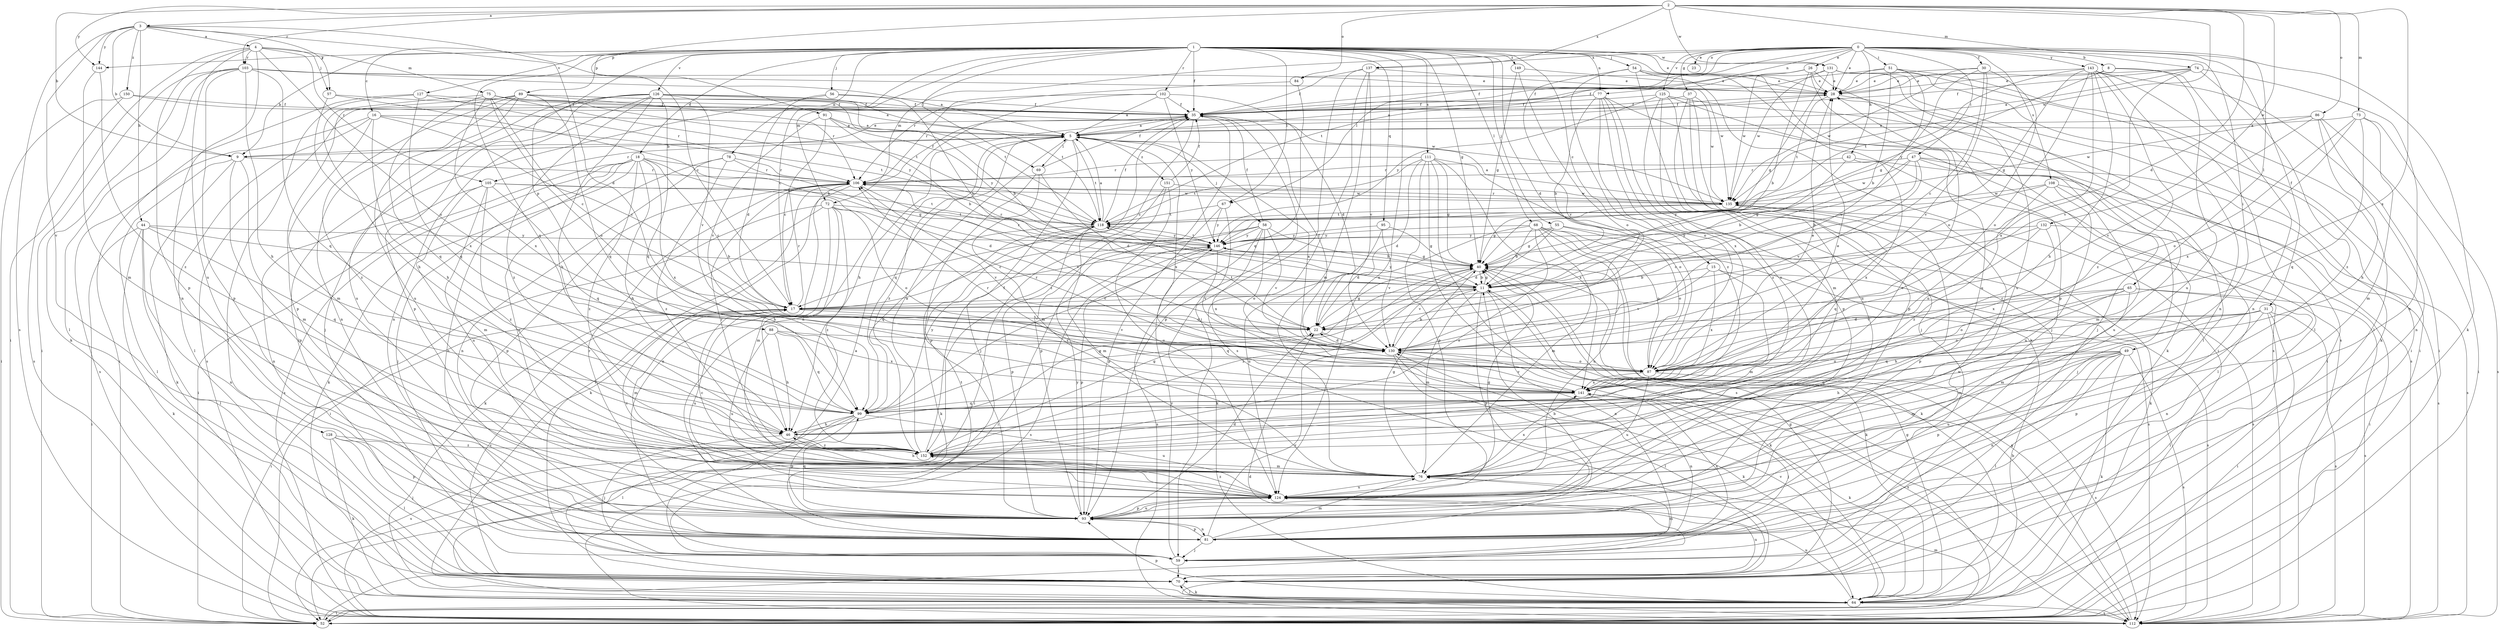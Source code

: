 strict digraph  {
0;
1;
2;
3;
4;
5;
8;
9;
11;
15;
16;
17;
18;
22;
23;
26;
28;
30;
31;
35;
37;
40;
42;
44;
46;
47;
49;
51;
52;
54;
55;
56;
57;
58;
59;
64;
65;
67;
68;
69;
70;
72;
73;
74;
75;
76;
77;
78;
81;
84;
86;
87;
88;
89;
91;
93;
95;
99;
102;
103;
105;
106;
108;
111;
112;
118;
124;
125;
126;
127;
128;
130;
131;
132;
135;
137;
141;
143;
144;
146;
149;
150;
151;
152;
0 -> 8  [label=b];
0 -> 23  [label=e];
0 -> 26  [label=e];
0 -> 28  [label=e];
0 -> 30  [label=f];
0 -> 31  [label=f];
0 -> 37  [label=g];
0 -> 42  [label=h];
0 -> 47  [label=i];
0 -> 49  [label=i];
0 -> 51  [label=i];
0 -> 64  [label=k];
0 -> 65  [label=l];
0 -> 67  [label=l];
0 -> 72  [label=m];
0 -> 77  [label=n];
0 -> 84  [label=o];
0 -> 108  [label=s];
0 -> 118  [label=t];
0 -> 125  [label=v];
0 -> 137  [label=x];
0 -> 143  [label=y];
1 -> 9  [label=b];
1 -> 15  [label=c];
1 -> 16  [label=c];
1 -> 17  [label=c];
1 -> 18  [label=d];
1 -> 22  [label=d];
1 -> 28  [label=e];
1 -> 35  [label=f];
1 -> 40  [label=g];
1 -> 54  [label=j];
1 -> 55  [label=j];
1 -> 56  [label=j];
1 -> 67  [label=l];
1 -> 68  [label=l];
1 -> 69  [label=l];
1 -> 72  [label=m];
1 -> 77  [label=n];
1 -> 78  [label=n];
1 -> 88  [label=p];
1 -> 89  [label=p];
1 -> 95  [label=q];
1 -> 99  [label=q];
1 -> 102  [label=r];
1 -> 111  [label=s];
1 -> 112  [label=s];
1 -> 124  [label=u];
1 -> 126  [label=v];
1 -> 127  [label=v];
1 -> 131  [label=w];
1 -> 144  [label=y];
1 -> 149  [label=z];
2 -> 3  [label=a];
2 -> 9  [label=b];
2 -> 22  [label=d];
2 -> 73  [label=m];
2 -> 74  [label=m];
2 -> 84  [label=o];
2 -> 86  [label=o];
2 -> 91  [label=p];
2 -> 103  [label=r];
2 -> 131  [label=w];
2 -> 132  [label=w];
2 -> 135  [label=w];
2 -> 137  [label=x];
2 -> 141  [label=x];
2 -> 144  [label=y];
3 -> 4  [label=a];
3 -> 9  [label=b];
3 -> 17  [label=c];
3 -> 22  [label=d];
3 -> 44  [label=h];
3 -> 57  [label=j];
3 -> 112  [label=s];
3 -> 128  [label=v];
3 -> 144  [label=y];
3 -> 150  [label=z];
4 -> 52  [label=i];
4 -> 57  [label=j];
4 -> 75  [label=m];
4 -> 81  [label=n];
4 -> 87  [label=o];
4 -> 93  [label=p];
4 -> 103  [label=r];
4 -> 105  [label=r];
4 -> 124  [label=u];
5 -> 9  [label=b];
5 -> 58  [label=j];
5 -> 59  [label=j];
5 -> 69  [label=l];
5 -> 99  [label=q];
5 -> 105  [label=r];
5 -> 118  [label=t];
5 -> 141  [label=x];
5 -> 151  [label=z];
5 -> 152  [label=z];
8 -> 28  [label=e];
8 -> 81  [label=n];
8 -> 124  [label=u];
8 -> 146  [label=y];
9 -> 28  [label=e];
9 -> 64  [label=k];
9 -> 70  [label=l];
9 -> 76  [label=m];
9 -> 93  [label=p];
9 -> 106  [label=r];
11 -> 17  [label=c];
11 -> 40  [label=g];
11 -> 64  [label=k];
11 -> 76  [label=m];
11 -> 81  [label=n];
11 -> 93  [label=p];
11 -> 99  [label=q];
11 -> 146  [label=y];
15 -> 11  [label=b];
15 -> 76  [label=m];
15 -> 112  [label=s];
15 -> 130  [label=v];
15 -> 141  [label=x];
16 -> 5  [label=a];
16 -> 17  [label=c];
16 -> 46  [label=h];
16 -> 70  [label=l];
16 -> 76  [label=m];
16 -> 112  [label=s];
16 -> 118  [label=t];
17 -> 22  [label=d];
17 -> 52  [label=i];
17 -> 76  [label=m];
17 -> 106  [label=r];
17 -> 124  [label=u];
17 -> 130  [label=v];
18 -> 17  [label=c];
18 -> 22  [label=d];
18 -> 46  [label=h];
18 -> 52  [label=i];
18 -> 59  [label=j];
18 -> 64  [label=k];
18 -> 81  [label=n];
18 -> 106  [label=r];
18 -> 112  [label=s];
18 -> 141  [label=x];
18 -> 152  [label=z];
22 -> 40  [label=g];
22 -> 118  [label=t];
22 -> 130  [label=v];
26 -> 11  [label=b];
26 -> 28  [label=e];
26 -> 35  [label=f];
26 -> 93  [label=p];
26 -> 124  [label=u];
26 -> 135  [label=w];
28 -> 35  [label=f];
28 -> 59  [label=j];
28 -> 70  [label=l];
28 -> 118  [label=t];
30 -> 17  [label=c];
30 -> 28  [label=e];
30 -> 40  [label=g];
30 -> 87  [label=o];
30 -> 130  [label=v];
30 -> 135  [label=w];
31 -> 22  [label=d];
31 -> 52  [label=i];
31 -> 70  [label=l];
31 -> 76  [label=m];
31 -> 87  [label=o];
31 -> 93  [label=p];
31 -> 99  [label=q];
31 -> 112  [label=s];
35 -> 5  [label=a];
35 -> 17  [label=c];
35 -> 46  [label=h];
35 -> 93  [label=p];
35 -> 152  [label=z];
37 -> 35  [label=f];
37 -> 59  [label=j];
37 -> 93  [label=p];
37 -> 124  [label=u];
37 -> 135  [label=w];
40 -> 11  [label=b];
40 -> 64  [label=k];
40 -> 106  [label=r];
40 -> 130  [label=v];
40 -> 152  [label=z];
42 -> 11  [label=b];
42 -> 70  [label=l];
42 -> 106  [label=r];
42 -> 141  [label=x];
44 -> 11  [label=b];
44 -> 52  [label=i];
44 -> 64  [label=k];
44 -> 70  [label=l];
44 -> 81  [label=n];
44 -> 99  [label=q];
44 -> 146  [label=y];
46 -> 40  [label=g];
46 -> 59  [label=j];
46 -> 152  [label=z];
47 -> 11  [label=b];
47 -> 40  [label=g];
47 -> 76  [label=m];
47 -> 106  [label=r];
47 -> 112  [label=s];
47 -> 124  [label=u];
47 -> 130  [label=v];
47 -> 135  [label=w];
49 -> 46  [label=h];
49 -> 64  [label=k];
49 -> 70  [label=l];
49 -> 76  [label=m];
49 -> 81  [label=n];
49 -> 87  [label=o];
49 -> 93  [label=p];
49 -> 99  [label=q];
49 -> 112  [label=s];
49 -> 124  [label=u];
51 -> 11  [label=b];
51 -> 28  [label=e];
51 -> 35  [label=f];
51 -> 52  [label=i];
51 -> 70  [label=l];
51 -> 130  [label=v];
52 -> 22  [label=d];
52 -> 76  [label=m];
54 -> 28  [label=e];
54 -> 52  [label=i];
54 -> 64  [label=k];
54 -> 112  [label=s];
54 -> 130  [label=v];
54 -> 152  [label=z];
55 -> 22  [label=d];
55 -> 40  [label=g];
55 -> 87  [label=o];
55 -> 112  [label=s];
55 -> 146  [label=y];
56 -> 11  [label=b];
56 -> 22  [label=d];
56 -> 35  [label=f];
56 -> 124  [label=u];
57 -> 11  [label=b];
57 -> 35  [label=f];
57 -> 141  [label=x];
58 -> 11  [label=b];
58 -> 17  [label=c];
58 -> 35  [label=f];
58 -> 52  [label=i];
58 -> 87  [label=o];
58 -> 112  [label=s];
58 -> 130  [label=v];
58 -> 141  [label=x];
58 -> 146  [label=y];
59 -> 5  [label=a];
59 -> 70  [label=l];
59 -> 76  [label=m];
59 -> 146  [label=y];
64 -> 40  [label=g];
64 -> 52  [label=i];
64 -> 70  [label=l];
64 -> 93  [label=p];
64 -> 112  [label=s];
64 -> 124  [label=u];
64 -> 130  [label=v];
65 -> 17  [label=c];
65 -> 46  [label=h];
65 -> 76  [label=m];
65 -> 81  [label=n];
65 -> 87  [label=o];
65 -> 112  [label=s];
65 -> 130  [label=v];
67 -> 64  [label=k];
67 -> 93  [label=p];
67 -> 118  [label=t];
67 -> 146  [label=y];
68 -> 11  [label=b];
68 -> 22  [label=d];
68 -> 64  [label=k];
68 -> 76  [label=m];
68 -> 87  [label=o];
68 -> 112  [label=s];
68 -> 124  [label=u];
68 -> 146  [label=y];
68 -> 152  [label=z];
69 -> 22  [label=d];
69 -> 35  [label=f];
69 -> 76  [label=m];
69 -> 93  [label=p];
70 -> 17  [label=c];
70 -> 40  [label=g];
70 -> 64  [label=k];
70 -> 124  [label=u];
72 -> 46  [label=h];
72 -> 52  [label=i];
72 -> 64  [label=k];
72 -> 76  [label=m];
72 -> 87  [label=o];
72 -> 118  [label=t];
72 -> 130  [label=v];
72 -> 152  [label=z];
73 -> 5  [label=a];
73 -> 76  [label=m];
73 -> 87  [label=o];
73 -> 99  [label=q];
73 -> 112  [label=s];
73 -> 141  [label=x];
74 -> 5  [label=a];
74 -> 28  [label=e];
74 -> 35  [label=f];
74 -> 81  [label=n];
74 -> 130  [label=v];
74 -> 152  [label=z];
75 -> 17  [label=c];
75 -> 35  [label=f];
75 -> 46  [label=h];
75 -> 87  [label=o];
75 -> 99  [label=q];
75 -> 118  [label=t];
75 -> 135  [label=w];
75 -> 141  [label=x];
75 -> 146  [label=y];
76 -> 17  [label=c];
76 -> 28  [label=e];
76 -> 40  [label=g];
76 -> 46  [label=h];
76 -> 124  [label=u];
76 -> 141  [label=x];
77 -> 5  [label=a];
77 -> 11  [label=b];
77 -> 35  [label=f];
77 -> 87  [label=o];
77 -> 93  [label=p];
77 -> 112  [label=s];
77 -> 141  [label=x];
77 -> 152  [label=z];
78 -> 40  [label=g];
78 -> 81  [label=n];
78 -> 106  [label=r];
78 -> 124  [label=u];
78 -> 152  [label=z];
81 -> 11  [label=b];
81 -> 59  [label=j];
81 -> 76  [label=m];
81 -> 93  [label=p];
81 -> 118  [label=t];
81 -> 130  [label=v];
81 -> 135  [label=w];
81 -> 141  [label=x];
84 -> 99  [label=q];
84 -> 106  [label=r];
86 -> 5  [label=a];
86 -> 46  [label=h];
86 -> 52  [label=i];
86 -> 81  [label=n];
86 -> 130  [label=v];
86 -> 135  [label=w];
87 -> 5  [label=a];
87 -> 28  [label=e];
87 -> 106  [label=r];
87 -> 112  [label=s];
87 -> 124  [label=u];
87 -> 141  [label=x];
88 -> 46  [label=h];
88 -> 99  [label=q];
88 -> 124  [label=u];
88 -> 130  [label=v];
88 -> 141  [label=x];
89 -> 35  [label=f];
89 -> 81  [label=n];
89 -> 93  [label=p];
89 -> 99  [label=q];
89 -> 106  [label=r];
89 -> 112  [label=s];
89 -> 118  [label=t];
89 -> 124  [label=u];
89 -> 152  [label=z];
91 -> 5  [label=a];
91 -> 11  [label=b];
91 -> 17  [label=c];
91 -> 130  [label=v];
91 -> 146  [label=y];
93 -> 22  [label=d];
93 -> 81  [label=n];
93 -> 99  [label=q];
93 -> 106  [label=r];
93 -> 124  [label=u];
93 -> 146  [label=y];
95 -> 40  [label=g];
95 -> 124  [label=u];
95 -> 130  [label=v];
95 -> 146  [label=y];
99 -> 46  [label=h];
99 -> 70  [label=l];
99 -> 93  [label=p];
99 -> 112  [label=s];
99 -> 124  [label=u];
99 -> 146  [label=y];
102 -> 5  [label=a];
102 -> 22  [label=d];
102 -> 35  [label=f];
102 -> 81  [label=n];
102 -> 106  [label=r];
102 -> 146  [label=y];
103 -> 5  [label=a];
103 -> 28  [label=e];
103 -> 46  [label=h];
103 -> 52  [label=i];
103 -> 64  [label=k];
103 -> 70  [label=l];
103 -> 93  [label=p];
103 -> 99  [label=q];
103 -> 135  [label=w];
105 -> 76  [label=m];
105 -> 81  [label=n];
105 -> 99  [label=q];
105 -> 118  [label=t];
105 -> 124  [label=u];
105 -> 135  [label=w];
105 -> 152  [label=z];
106 -> 35  [label=f];
106 -> 64  [label=k];
106 -> 70  [label=l];
106 -> 81  [label=n];
106 -> 93  [label=p];
106 -> 130  [label=v];
106 -> 135  [label=w];
108 -> 59  [label=j];
108 -> 112  [label=s];
108 -> 124  [label=u];
108 -> 135  [label=w];
108 -> 146  [label=y];
108 -> 152  [label=z];
111 -> 22  [label=d];
111 -> 40  [label=g];
111 -> 52  [label=i];
111 -> 87  [label=o];
111 -> 93  [label=p];
111 -> 106  [label=r];
111 -> 112  [label=s];
111 -> 118  [label=t];
111 -> 141  [label=x];
112 -> 11  [label=b];
112 -> 40  [label=g];
118 -> 5  [label=a];
118 -> 35  [label=f];
118 -> 64  [label=k];
118 -> 76  [label=m];
118 -> 93  [label=p];
118 -> 99  [label=q];
118 -> 146  [label=y];
124 -> 17  [label=c];
124 -> 40  [label=g];
124 -> 93  [label=p];
124 -> 152  [label=z];
125 -> 35  [label=f];
125 -> 52  [label=i];
125 -> 59  [label=j];
125 -> 64  [label=k];
125 -> 76  [label=m];
125 -> 146  [label=y];
125 -> 152  [label=z];
126 -> 11  [label=b];
126 -> 35  [label=f];
126 -> 46  [label=h];
126 -> 59  [label=j];
126 -> 70  [label=l];
126 -> 81  [label=n];
126 -> 93  [label=p];
126 -> 99  [label=q];
126 -> 118  [label=t];
126 -> 130  [label=v];
126 -> 152  [label=z];
127 -> 35  [label=f];
127 -> 52  [label=i];
127 -> 70  [label=l];
127 -> 99  [label=q];
127 -> 106  [label=r];
128 -> 59  [label=j];
128 -> 64  [label=k];
128 -> 70  [label=l];
128 -> 93  [label=p];
128 -> 152  [label=z];
130 -> 11  [label=b];
130 -> 22  [label=d];
130 -> 35  [label=f];
130 -> 64  [label=k];
130 -> 70  [label=l];
130 -> 87  [label=o];
130 -> 112  [label=s];
131 -> 28  [label=e];
131 -> 35  [label=f];
131 -> 40  [label=g];
131 -> 52  [label=i];
131 -> 64  [label=k];
131 -> 124  [label=u];
131 -> 135  [label=w];
132 -> 17  [label=c];
132 -> 52  [label=i];
132 -> 87  [label=o];
132 -> 141  [label=x];
132 -> 146  [label=y];
135 -> 5  [label=a];
135 -> 40  [label=g];
135 -> 64  [label=k];
135 -> 93  [label=p];
135 -> 99  [label=q];
135 -> 106  [label=r];
135 -> 118  [label=t];
137 -> 28  [label=e];
137 -> 35  [label=f];
137 -> 59  [label=j];
137 -> 76  [label=m];
137 -> 112  [label=s];
137 -> 130  [label=v];
141 -> 28  [label=e];
141 -> 59  [label=j];
141 -> 64  [label=k];
141 -> 81  [label=n];
141 -> 99  [label=q];
141 -> 106  [label=r];
141 -> 130  [label=v];
143 -> 28  [label=e];
143 -> 40  [label=g];
143 -> 46  [label=h];
143 -> 52  [label=i];
143 -> 70  [label=l];
143 -> 81  [label=n];
143 -> 87  [label=o];
143 -> 118  [label=t];
143 -> 141  [label=x];
143 -> 152  [label=z];
144 -> 76  [label=m];
144 -> 152  [label=z];
146 -> 40  [label=g];
146 -> 93  [label=p];
146 -> 106  [label=r];
146 -> 112  [label=s];
146 -> 118  [label=t];
146 -> 130  [label=v];
149 -> 28  [label=e];
149 -> 40  [label=g];
149 -> 87  [label=o];
150 -> 5  [label=a];
150 -> 35  [label=f];
150 -> 52  [label=i];
150 -> 112  [label=s];
151 -> 35  [label=f];
151 -> 52  [label=i];
151 -> 93  [label=p];
151 -> 124  [label=u];
151 -> 135  [label=w];
152 -> 5  [label=a];
152 -> 35  [label=f];
152 -> 40  [label=g];
152 -> 76  [label=m];
152 -> 106  [label=r];
}
